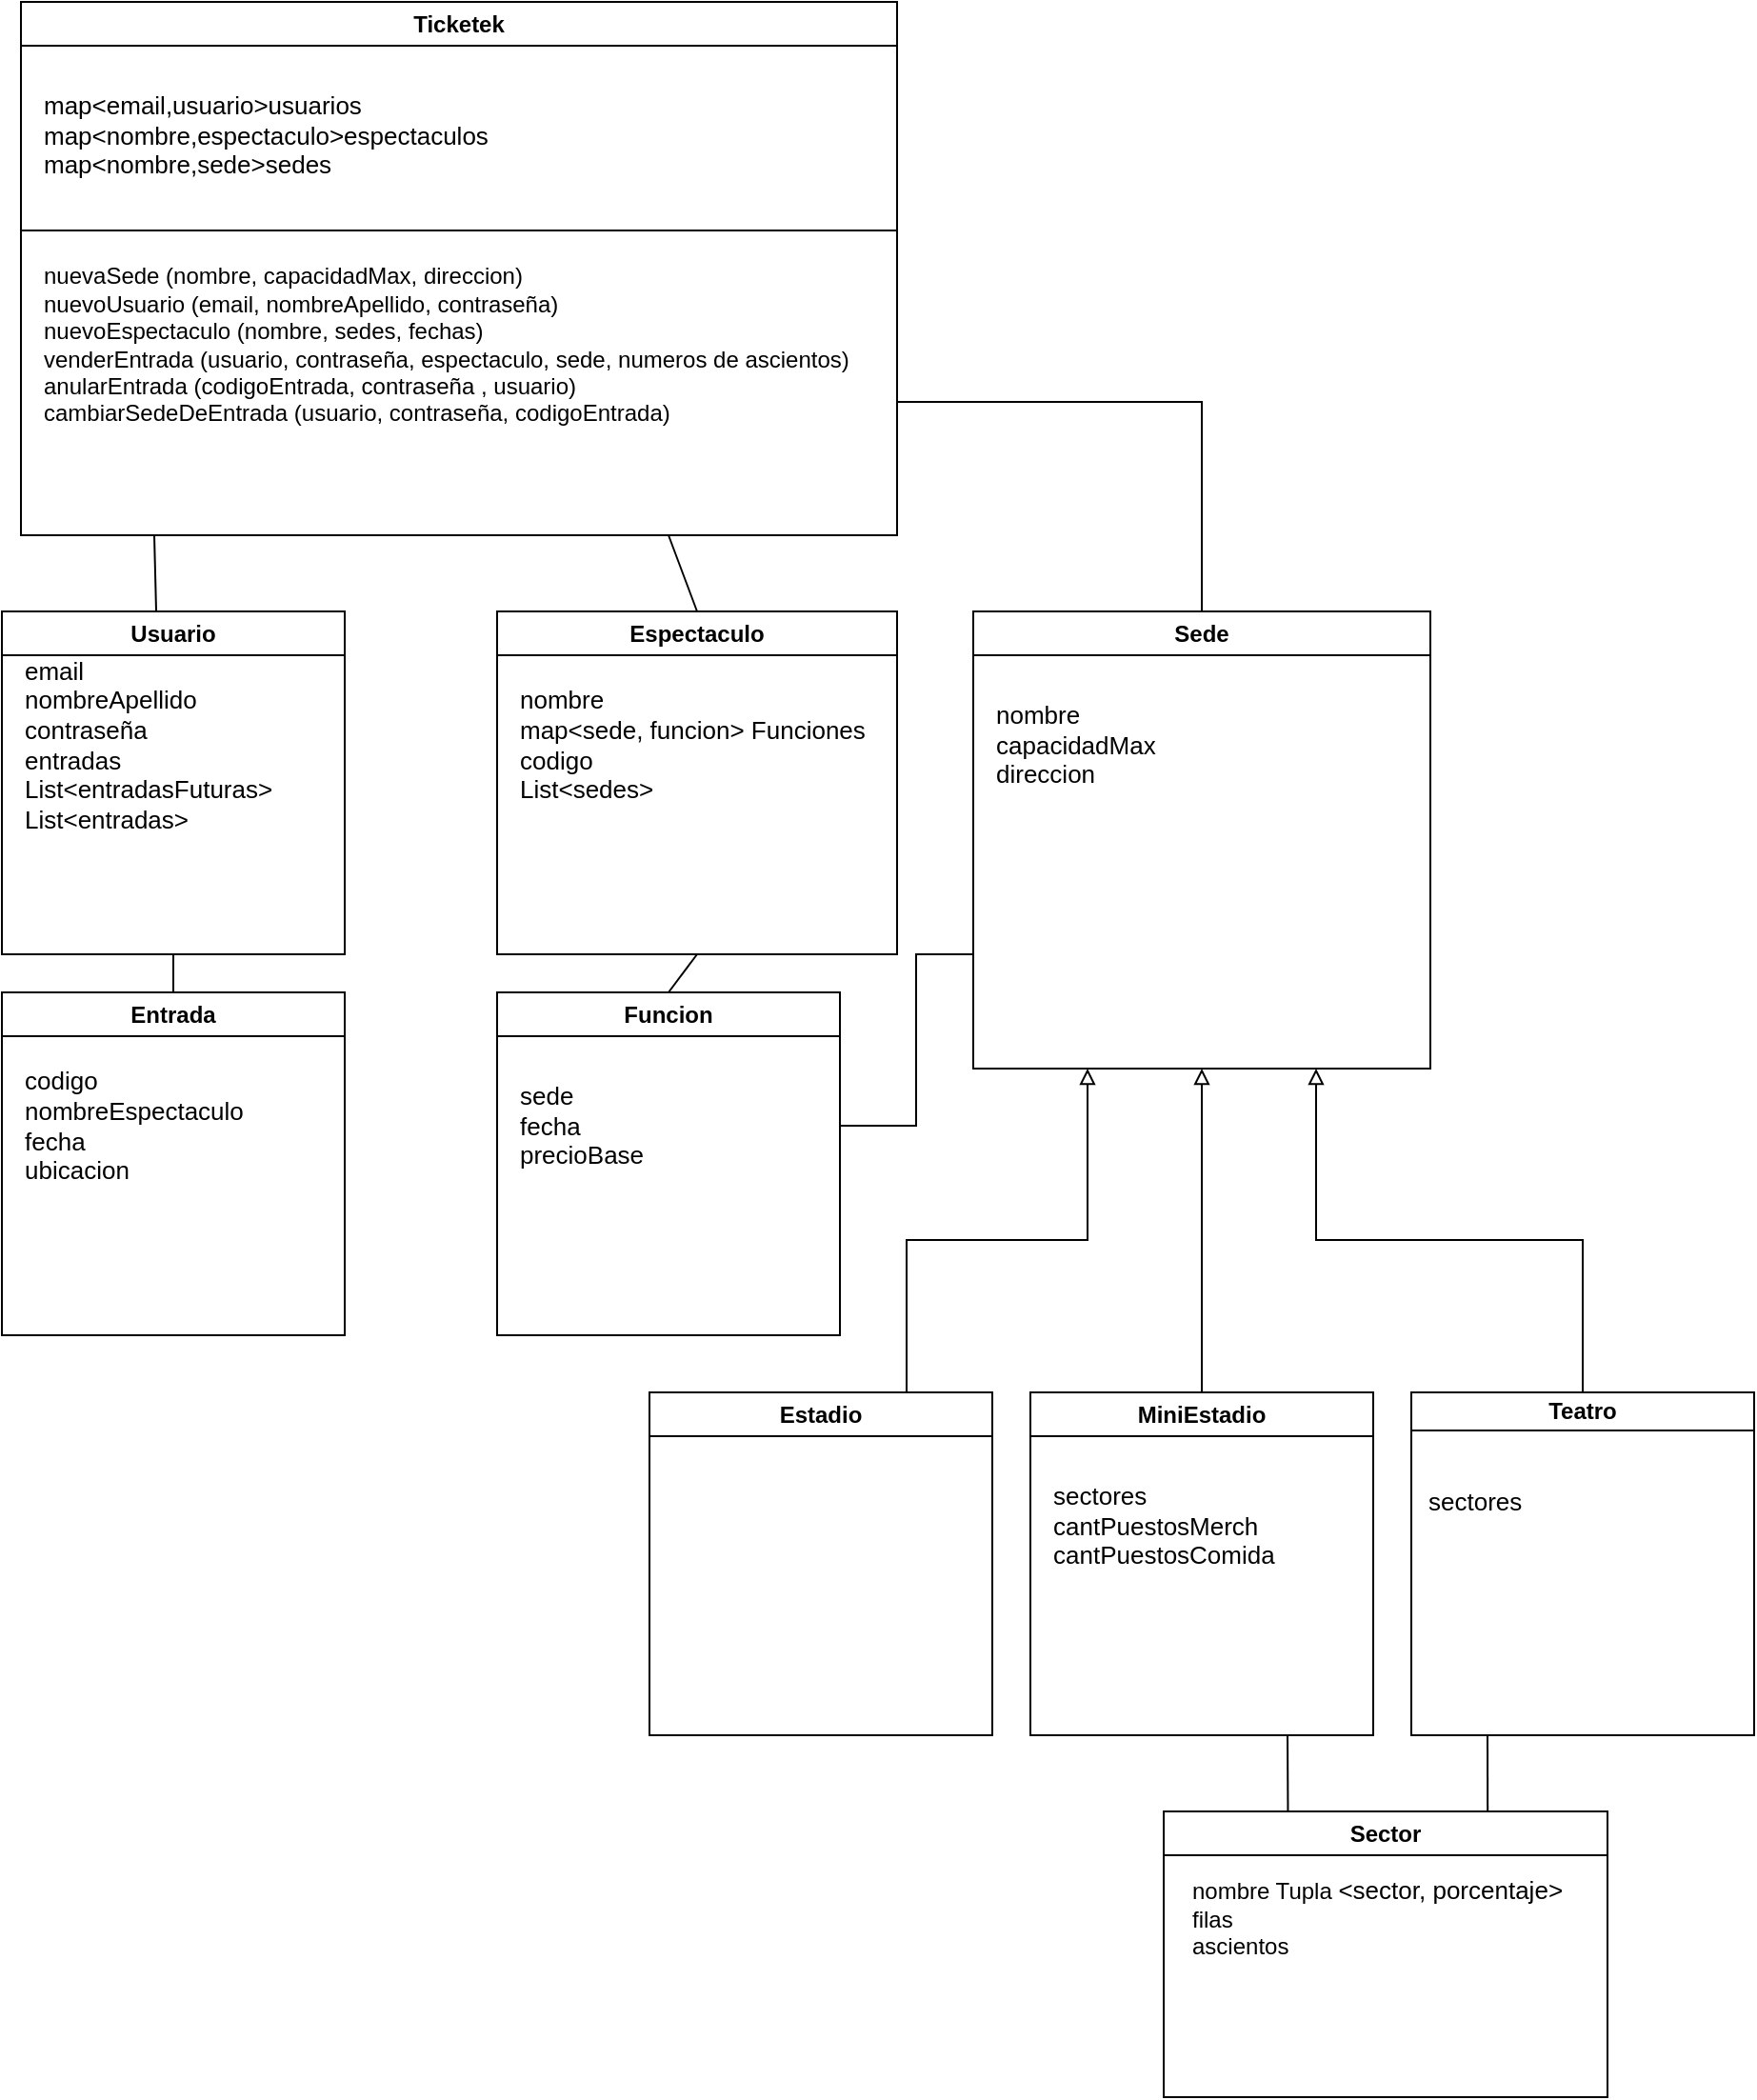 <mxfile version="26.2.14">
  <diagram name="Página-1" id="BGD62SCd4SlIzhXcsPhD">
    <mxGraphModel dx="872" dy="1642" grid="1" gridSize="10" guides="1" tooltips="1" connect="1" arrows="1" fold="1" page="1" pageScale="1" pageWidth="827" pageHeight="1169" math="0" shadow="0">
      <root>
        <mxCell id="0" />
        <mxCell id="1" parent="0" />
        <mxCell id="c-k_OdhlWmI5xw33POUm-2" value="Usuario" style="swimlane;whiteSpace=wrap;html=1;fillStyle=auto;rounded=0;glass=0;shadow=0;swimlaneLine=1;" vertex="1" parent="1">
          <mxGeometry x="40" y="-820" width="180" height="180" as="geometry" />
        </mxCell>
        <mxCell id="c-k_OdhlWmI5xw33POUm-3" value="&lt;font style=&quot;font-size: 13px;&quot;&gt;email&lt;/font&gt;&lt;div&gt;&lt;font style=&quot;font-size: 13px;&quot;&gt;nombreApellido&lt;/font&gt;&lt;/div&gt;&lt;div&gt;&lt;font style=&quot;font-size: 13px;&quot;&gt;contraseña&lt;/font&gt;&lt;/div&gt;&lt;div&gt;&lt;font style=&quot;font-size: 13px;&quot;&gt;entradas&lt;/font&gt;&lt;/div&gt;&lt;div&gt;&lt;font style=&quot;font-size: 13px;&quot;&gt;List&lt;span style=&quot;color: light-dark(rgb(0, 0, 0), rgb(255, 255, 255)); background-color: transparent;&quot;&gt;&amp;lt;entradasFuturas&lt;/span&gt;&lt;span style=&quot;color: light-dark(rgb(0, 0, 0), rgb(255, 255, 255)); background-color: transparent;&quot;&gt;&amp;gt;&lt;/span&gt;&lt;/font&gt;&lt;/div&gt;&lt;div&gt;&lt;font style=&quot;font-size: 13px;&quot;&gt;List&lt;span style=&quot;color: light-dark(rgb(0, 0, 0), rgb(255, 255, 255)); background-color: transparent;&quot;&gt;&amp;lt;entradas&lt;/span&gt;&lt;span style=&quot;color: light-dark(rgb(0, 0, 0), rgb(255, 255, 255)); background-color: transparent;&quot;&gt;&amp;gt;&lt;/span&gt;&lt;span style=&quot;color: light-dark(rgb(0, 0, 0), rgb(255, 255, 255)); background-color: transparent;&quot;&gt;&lt;/span&gt;&lt;/font&gt;&lt;/div&gt;" style="text;html=1;align=left;verticalAlign=middle;resizable=0;points=[];autosize=1;strokeColor=none;fillColor=none;" vertex="1" parent="c-k_OdhlWmI5xw33POUm-2">
          <mxGeometry x="10" y="15" width="150" height="110" as="geometry" />
        </mxCell>
        <mxCell id="c-k_OdhlWmI5xw33POUm-10" value="Ticketek" style="swimlane;whiteSpace=wrap;html=1;fillStyle=auto;rounded=0;glass=0;shadow=0;swimlaneLine=1;" vertex="1" parent="1">
          <mxGeometry x="50" y="-1140" width="460" height="280" as="geometry" />
        </mxCell>
        <mxCell id="c-k_OdhlWmI5xw33POUm-11" value="&lt;div&gt;&lt;span style=&quot;font-size: 13px;&quot;&gt;map&amp;lt;email,usuario&amp;gt;usuarios&lt;/span&gt;&lt;/div&gt;&lt;div&gt;&lt;span style=&quot;font-size: 13px;&quot;&gt;map&amp;lt;nombre,espectaculo&amp;gt;espectaculos&lt;/span&gt;&lt;/div&gt;&lt;div&gt;&lt;span style=&quot;font-size: 13px;&quot;&gt;map&amp;lt;nombre,sede&amp;gt;sedes&lt;/span&gt;&lt;/div&gt;" style="text;html=1;align=left;verticalAlign=middle;resizable=0;points=[];autosize=1;strokeColor=none;fillColor=none;" vertex="1" parent="c-k_OdhlWmI5xw33POUm-10">
          <mxGeometry x="10" y="40" width="260" height="60" as="geometry" />
        </mxCell>
        <mxCell id="c-k_OdhlWmI5xw33POUm-50" value="" style="endArrow=none;html=1;rounded=0;exitX=0.45;exitY=-0.002;exitDx=0;exitDy=0;exitPerimeter=0;" edge="1" parent="c-k_OdhlWmI5xw33POUm-10" source="c-k_OdhlWmI5xw33POUm-2">
          <mxGeometry width="50" height="50" relative="1" as="geometry">
            <mxPoint x="70" y="300" as="sourcePoint" />
            <mxPoint x="70" y="280" as="targetPoint" />
          </mxGeometry>
        </mxCell>
        <mxCell id="c-k_OdhlWmI5xw33POUm-60" value="" style="endArrow=none;html=1;rounded=0;exitX=0;exitY=0.5;exitDx=0;exitDy=0;" edge="1" parent="c-k_OdhlWmI5xw33POUm-10">
          <mxGeometry width="50" height="50" relative="1" as="geometry">
            <mxPoint y="120" as="sourcePoint" />
            <mxPoint x="460" y="120" as="targetPoint" />
          </mxGeometry>
        </mxCell>
        <mxCell id="c-k_OdhlWmI5xw33POUm-61" value="nuevaSede (nombre, capacidadMax, direccion)&lt;div&gt;nuevoUsuario (email, nombreApellido, contraseña)&lt;/div&gt;&lt;div&gt;nuevoEspectaculo (nombre, sedes, fechas)&lt;/div&gt;&lt;div&gt;venderEntrada (usuario, contraseña, espectaculo, sede, numeros de ascientos)&lt;/div&gt;&lt;div&gt;anularEntrada (codigoEntrada, contraseña , usuario)&lt;/div&gt;&lt;div&gt;cambiarSedeDeEntrada (usuario, contraseña, codigoEntrada)&lt;/div&gt;" style="text;html=1;align=left;verticalAlign=middle;resizable=0;points=[];autosize=1;strokeColor=none;fillColor=none;" vertex="1" parent="c-k_OdhlWmI5xw33POUm-10">
          <mxGeometry x="10" y="130" width="450" height="100" as="geometry" />
        </mxCell>
        <mxCell id="c-k_OdhlWmI5xw33POUm-12" value="Sede" style="swimlane;whiteSpace=wrap;html=1;fillStyle=auto;rounded=0;glass=0;shadow=0;swimlaneLine=1;startSize=23;" vertex="1" parent="1">
          <mxGeometry x="550" y="-820" width="240" height="240" as="geometry" />
        </mxCell>
        <mxCell id="c-k_OdhlWmI5xw33POUm-13" value="&lt;div&gt;&lt;span style=&quot;font-size: 13px;&quot;&gt;nombre&lt;/span&gt;&lt;/div&gt;&lt;div&gt;&lt;span style=&quot;font-size: 13px;&quot;&gt;capacidadMax&lt;/span&gt;&lt;/div&gt;&lt;div&gt;&lt;span style=&quot;font-size: 13px;&quot;&gt;direccion&lt;/span&gt;&lt;/div&gt;" style="text;html=1;align=left;verticalAlign=middle;resizable=0;points=[];autosize=1;strokeColor=none;fillColor=none;" vertex="1" parent="c-k_OdhlWmI5xw33POUm-12">
          <mxGeometry x="10" y="40" width="110" height="60" as="geometry" />
        </mxCell>
        <mxCell id="c-k_OdhlWmI5xw33POUm-14" value="Teatro" style="swimlane;whiteSpace=wrap;html=1;fillStyle=auto;rounded=0;glass=0;shadow=0;swimlaneLine=1;startSize=20;" vertex="1" parent="1">
          <mxGeometry x="780" y="-410" width="180" height="180" as="geometry">
            <mxRectangle x="750" y="290" width="70" height="30" as="alternateBounds" />
          </mxGeometry>
        </mxCell>
        <mxCell id="c-k_OdhlWmI5xw33POUm-15" value="&lt;div&gt;&lt;br&gt;&lt;/div&gt;&lt;div&gt;&lt;span style=&quot;font-size: 13px;&quot;&gt;sectores&lt;/span&gt;&lt;/div&gt;" style="text;html=1;align=left;verticalAlign=middle;resizable=0;points=[];autosize=1;strokeColor=none;fillColor=none;" vertex="1" parent="c-k_OdhlWmI5xw33POUm-14">
          <mxGeometry x="7" y="30" width="70" height="40" as="geometry" />
        </mxCell>
        <mxCell id="c-k_OdhlWmI5xw33POUm-16" value="Estadio" style="swimlane;whiteSpace=wrap;html=1;fillStyle=auto;rounded=0;glass=0;shadow=0;swimlaneLine=1;startSize=23;" vertex="1" parent="1">
          <mxGeometry x="380" y="-410" width="180" height="180" as="geometry" />
        </mxCell>
        <mxCell id="c-k_OdhlWmI5xw33POUm-17" value="&lt;div&gt;&lt;br&gt;&lt;/div&gt;" style="text;html=1;align=left;verticalAlign=middle;resizable=0;points=[];autosize=1;strokeColor=none;fillColor=none;" vertex="1" parent="c-k_OdhlWmI5xw33POUm-16">
          <mxGeometry x="10" y="55" width="20" height="30" as="geometry" />
        </mxCell>
        <mxCell id="c-k_OdhlWmI5xw33POUm-19" value="MiniEstadio" style="swimlane;whiteSpace=wrap;html=1;fillStyle=auto;rounded=0;glass=0;shadow=0;swimlaneLine=1;startSize=23;" vertex="1" parent="1">
          <mxGeometry x="580" y="-410" width="180" height="180" as="geometry" />
        </mxCell>
        <mxCell id="c-k_OdhlWmI5xw33POUm-20" value="&lt;div&gt;&lt;span style=&quot;font-size: 13px; background-color: transparent; color: light-dark(rgb(0, 0, 0), rgb(255, 255, 255));&quot;&gt;sectores&lt;/span&gt;&lt;/div&gt;&lt;div&gt;&lt;span style=&quot;font-size: 13px;&quot;&gt;cantPuestosMerch&lt;/span&gt;&lt;/div&gt;&lt;div&gt;&lt;span style=&quot;font-size: 13px;&quot;&gt;cantPuestosComida&lt;/span&gt;&lt;/div&gt;" style="text;html=1;align=left;verticalAlign=middle;resizable=0;points=[];autosize=1;strokeColor=none;fillColor=none;" vertex="1" parent="c-k_OdhlWmI5xw33POUm-19">
          <mxGeometry x="10" y="40" width="140" height="60" as="geometry" />
        </mxCell>
        <mxCell id="c-k_OdhlWmI5xw33POUm-21" value="" style="endArrow=block;html=1;rounded=0;exitX=0.75;exitY=0;exitDx=0;exitDy=0;entryX=0.25;entryY=1;entryDx=0;entryDy=0;endFill=0;" edge="1" parent="1" source="c-k_OdhlWmI5xw33POUm-16" target="c-k_OdhlWmI5xw33POUm-12">
          <mxGeometry width="50" height="50" relative="1" as="geometry">
            <mxPoint x="550" y="-360" as="sourcePoint" />
            <mxPoint x="600" y="-410" as="targetPoint" />
            <Array as="points">
              <mxPoint x="515" y="-490" />
              <mxPoint x="610" y="-490" />
            </Array>
          </mxGeometry>
        </mxCell>
        <mxCell id="c-k_OdhlWmI5xw33POUm-22" value="" style="endArrow=block;html=1;rounded=0;exitX=0.5;exitY=0;exitDx=0;exitDy=0;endFill=0;entryX=0.5;entryY=1;entryDx=0;entryDy=0;" edge="1" parent="1" source="c-k_OdhlWmI5xw33POUm-19" target="c-k_OdhlWmI5xw33POUm-12">
          <mxGeometry width="50" height="50" relative="1" as="geometry">
            <mxPoint x="657.5" y="-370" as="sourcePoint" />
            <mxPoint x="660" y="-440" as="targetPoint" />
          </mxGeometry>
        </mxCell>
        <mxCell id="c-k_OdhlWmI5xw33POUm-23" value="" style="endArrow=block;html=1;rounded=0;exitX=0.5;exitY=0;exitDx=0;exitDy=0;endFill=0;entryX=0.75;entryY=1;entryDx=0;entryDy=0;" edge="1" parent="1" source="c-k_OdhlWmI5xw33POUm-14" target="c-k_OdhlWmI5xw33POUm-12">
          <mxGeometry width="50" height="50" relative="1" as="geometry">
            <mxPoint x="660" y="-360" as="sourcePoint" />
            <mxPoint x="720" y="-440" as="targetPoint" />
            <Array as="points">
              <mxPoint x="870" y="-490" />
              <mxPoint x="730" y="-490" />
            </Array>
          </mxGeometry>
        </mxCell>
        <mxCell id="c-k_OdhlWmI5xw33POUm-24" value="Sector" style="swimlane;whiteSpace=wrap;html=1;" vertex="1" parent="1">
          <mxGeometry x="650" y="-190" width="233" height="150" as="geometry" />
        </mxCell>
        <mxCell id="c-k_OdhlWmI5xw33POUm-54" value="&lt;div&gt;nombre Tupla&amp;nbsp;&lt;span style=&quot;background-color: transparent; color: light-dark(rgb(0, 0, 0), rgb(255, 255, 255)); font-size: 13px;&quot;&gt;&amp;lt;sector, porcentaje&lt;/span&gt;&lt;span style=&quot;background-color: transparent; color: light-dark(rgb(0, 0, 0), rgb(255, 255, 255)); font-size: 13px;&quot;&gt;&amp;gt;&lt;/span&gt;&lt;/div&gt;filas&lt;div&gt;ascientos&lt;/div&gt;&lt;div&gt;&lt;br&gt;&lt;/div&gt;" style="text;html=1;align=left;verticalAlign=middle;resizable=0;points=[];autosize=1;strokeColor=none;fillColor=none;" vertex="1" parent="c-k_OdhlWmI5xw33POUm-24">
          <mxGeometry x="13" y="28" width="220" height="70" as="geometry" />
        </mxCell>
        <mxCell id="c-k_OdhlWmI5xw33POUm-34" value="" style="endArrow=none;html=1;rounded=0;exitX=0.28;exitY=-0.003;exitDx=0;exitDy=0;exitPerimeter=0;entryX=0.75;entryY=1;entryDx=0;entryDy=0;" edge="1" parent="1" source="c-k_OdhlWmI5xw33POUm-24" target="c-k_OdhlWmI5xw33POUm-19">
          <mxGeometry width="50" height="50" relative="1" as="geometry">
            <mxPoint x="723.298" y="-149.7" as="sourcePoint" />
            <mxPoint x="710" y="-230" as="targetPoint" />
          </mxGeometry>
        </mxCell>
        <mxCell id="c-k_OdhlWmI5xw33POUm-35" value="Entrada" style="swimlane;whiteSpace=wrap;html=1;fillStyle=auto;rounded=0;glass=0;shadow=0;swimlaneLine=1;" vertex="1" parent="1">
          <mxGeometry x="40" y="-620" width="180" height="180" as="geometry" />
        </mxCell>
        <mxCell id="c-k_OdhlWmI5xw33POUm-36" value="&lt;div&gt;&lt;span style=&quot;font-size: 13px;&quot;&gt;codigo&lt;/span&gt;&lt;/div&gt;&lt;div&gt;&lt;span style=&quot;font-size: 13px;&quot;&gt;nombreEspectaculo&lt;/span&gt;&lt;/div&gt;&lt;div&gt;&lt;span style=&quot;font-size: 13px;&quot;&gt;fecha&lt;/span&gt;&lt;/div&gt;&lt;div&gt;&lt;span style=&quot;font-size: 13px;&quot;&gt;ubicacion&lt;/span&gt;&lt;/div&gt;" style="text;html=1;align=left;verticalAlign=middle;resizable=0;points=[];autosize=1;strokeColor=none;fillColor=none;" vertex="1" parent="c-k_OdhlWmI5xw33POUm-35">
          <mxGeometry x="10" y="30" width="140" height="80" as="geometry" />
        </mxCell>
        <mxCell id="c-k_OdhlWmI5xw33POUm-37" value="" style="endArrow=none;html=1;rounded=0;entryX=0.5;entryY=1;entryDx=0;entryDy=0;" edge="1" parent="1" source="c-k_OdhlWmI5xw33POUm-35" target="c-k_OdhlWmI5xw33POUm-2">
          <mxGeometry width="50" height="50" relative="1" as="geometry">
            <mxPoint x="100" y="-440" as="sourcePoint" />
            <mxPoint x="140" y="-480" as="targetPoint" />
          </mxGeometry>
        </mxCell>
        <mxCell id="c-k_OdhlWmI5xw33POUm-38" value="Espectaculo" style="swimlane;whiteSpace=wrap;html=1;fillStyle=auto;rounded=0;glass=0;shadow=0;swimlaneLine=1;" vertex="1" parent="1">
          <mxGeometry x="300" y="-820" width="210" height="180" as="geometry" />
        </mxCell>
        <mxCell id="c-k_OdhlWmI5xw33POUm-39" value="&lt;div&gt;&lt;span style=&quot;font-size: 13px;&quot;&gt;nombre&lt;/span&gt;&lt;/div&gt;&lt;div&gt;&lt;span style=&quot;color: light-dark(rgb(0, 0, 0), rgb(255, 255, 255)); background-color: transparent; font-size: 13px;&quot;&gt;map&amp;lt;sede, funcion&lt;/span&gt;&lt;span style=&quot;color: light-dark(rgb(0, 0, 0), rgb(255, 255, 255)); background-color: transparent; font-size: 13px;&quot;&gt;&amp;gt; Funciones&lt;/span&gt;&lt;/div&gt;&lt;div&gt;&lt;span style=&quot;font-size: 13px;&quot;&gt;codigo&lt;/span&gt;&lt;/div&gt;&lt;div&gt;&lt;span style=&quot;font-size: 13px;&quot;&gt;List&lt;/span&gt;&lt;span style=&quot;font-size: 13px; background-color: transparent; color: light-dark(rgb(0, 0, 0), rgb(255, 255, 255));&quot;&gt;&amp;lt;sedes&lt;/span&gt;&lt;span style=&quot;background-color: transparent; color: light-dark(rgb(0, 0, 0), rgb(255, 255, 255)); font-size: 13px;&quot;&gt;&amp;gt;&lt;/span&gt;&lt;/div&gt;" style="text;html=1;align=left;verticalAlign=middle;resizable=0;points=[];autosize=1;strokeColor=none;fillColor=none;" vertex="1" parent="c-k_OdhlWmI5xw33POUm-38">
          <mxGeometry x="10" y="30" width="200" height="80" as="geometry" />
        </mxCell>
        <mxCell id="c-k_OdhlWmI5xw33POUm-40" value="Funcion" style="swimlane;whiteSpace=wrap;html=1;fillStyle=auto;rounded=0;glass=0;shadow=0;swimlaneLine=1;" vertex="1" parent="1">
          <mxGeometry x="300" y="-620" width="180" height="180" as="geometry" />
        </mxCell>
        <mxCell id="c-k_OdhlWmI5xw33POUm-41" value="&lt;div&gt;&lt;span style=&quot;font-size: 13px; background-color: transparent; color: light-dark(rgb(0, 0, 0), rgb(255, 255, 255));&quot;&gt;sede&lt;/span&gt;&lt;/div&gt;&lt;div&gt;&lt;span style=&quot;font-size: 13px; background-color: transparent; color: light-dark(rgb(0, 0, 0), rgb(255, 255, 255));&quot;&gt;fecha&lt;/span&gt;&lt;/div&gt;&lt;div&gt;&lt;span style=&quot;font-size: 13px; background-color: transparent; color: light-dark(rgb(0, 0, 0), rgb(255, 255, 255));&quot;&gt;precioBase&lt;/span&gt;&lt;/div&gt;" style="text;html=1;align=left;verticalAlign=middle;resizable=0;points=[];autosize=1;strokeColor=none;fillColor=none;" vertex="1" parent="c-k_OdhlWmI5xw33POUm-40">
          <mxGeometry x="10" y="40" width="90" height="60" as="geometry" />
        </mxCell>
        <mxCell id="c-k_OdhlWmI5xw33POUm-43" value="" style="endArrow=none;html=1;rounded=0;entryX=0.5;entryY=0;entryDx=0;entryDy=0;exitX=0.5;exitY=1;exitDx=0;exitDy=0;" edge="1" parent="1" source="c-k_OdhlWmI5xw33POUm-38" target="c-k_OdhlWmI5xw33POUm-40">
          <mxGeometry width="50" height="50" relative="1" as="geometry">
            <mxPoint x="280" y="-610" as="sourcePoint" />
            <mxPoint x="140" y="-470" as="targetPoint" />
          </mxGeometry>
        </mxCell>
        <mxCell id="c-k_OdhlWmI5xw33POUm-48" value="" style="endArrow=none;html=1;rounded=0;entryX=0.5;entryY=0;entryDx=0;entryDy=0;exitX=1;exitY=0.75;exitDx=0;exitDy=0;" edge="1" parent="1" source="c-k_OdhlWmI5xw33POUm-10" target="c-k_OdhlWmI5xw33POUm-12">
          <mxGeometry width="50" height="50" relative="1" as="geometry">
            <mxPoint x="510" y="-920" as="sourcePoint" />
            <mxPoint x="610" y="-920" as="targetPoint" />
            <Array as="points">
              <mxPoint x="670" y="-930" />
            </Array>
          </mxGeometry>
        </mxCell>
        <mxCell id="c-k_OdhlWmI5xw33POUm-53" value="" style="endArrow=none;html=1;rounded=0;entryX=0;entryY=0.75;entryDx=0;entryDy=0;" edge="1" parent="1" target="c-k_OdhlWmI5xw33POUm-12">
          <mxGeometry width="50" height="50" relative="1" as="geometry">
            <mxPoint x="480" y="-550" as="sourcePoint" />
            <mxPoint x="530" y="-600" as="targetPoint" />
            <Array as="points">
              <mxPoint x="520" y="-550" />
              <mxPoint x="520" y="-640" />
            </Array>
          </mxGeometry>
        </mxCell>
        <mxCell id="c-k_OdhlWmI5xw33POUm-59" value="" style="endArrow=none;html=1;rounded=0;exitX=0.73;exitY=0;exitDx=0;exitDy=0;exitPerimeter=0;entryX=0.75;entryY=1;entryDx=0;entryDy=0;" edge="1" parent="1" source="c-k_OdhlWmI5xw33POUm-24">
          <mxGeometry width="50" height="50" relative="1" as="geometry">
            <mxPoint x="820" y="-150" as="sourcePoint" />
            <mxPoint x="820" y="-230" as="targetPoint" />
          </mxGeometry>
        </mxCell>
        <mxCell id="c-k_OdhlWmI5xw33POUm-63" value="" style="endArrow=none;html=1;rounded=0;exitX=0.5;exitY=0;exitDx=0;exitDy=0;" edge="1" parent="1" source="c-k_OdhlWmI5xw33POUm-38">
          <mxGeometry width="50" height="50" relative="1" as="geometry">
            <mxPoint x="131" y="-810" as="sourcePoint" />
            <mxPoint x="390" y="-860" as="targetPoint" />
          </mxGeometry>
        </mxCell>
      </root>
    </mxGraphModel>
  </diagram>
</mxfile>
